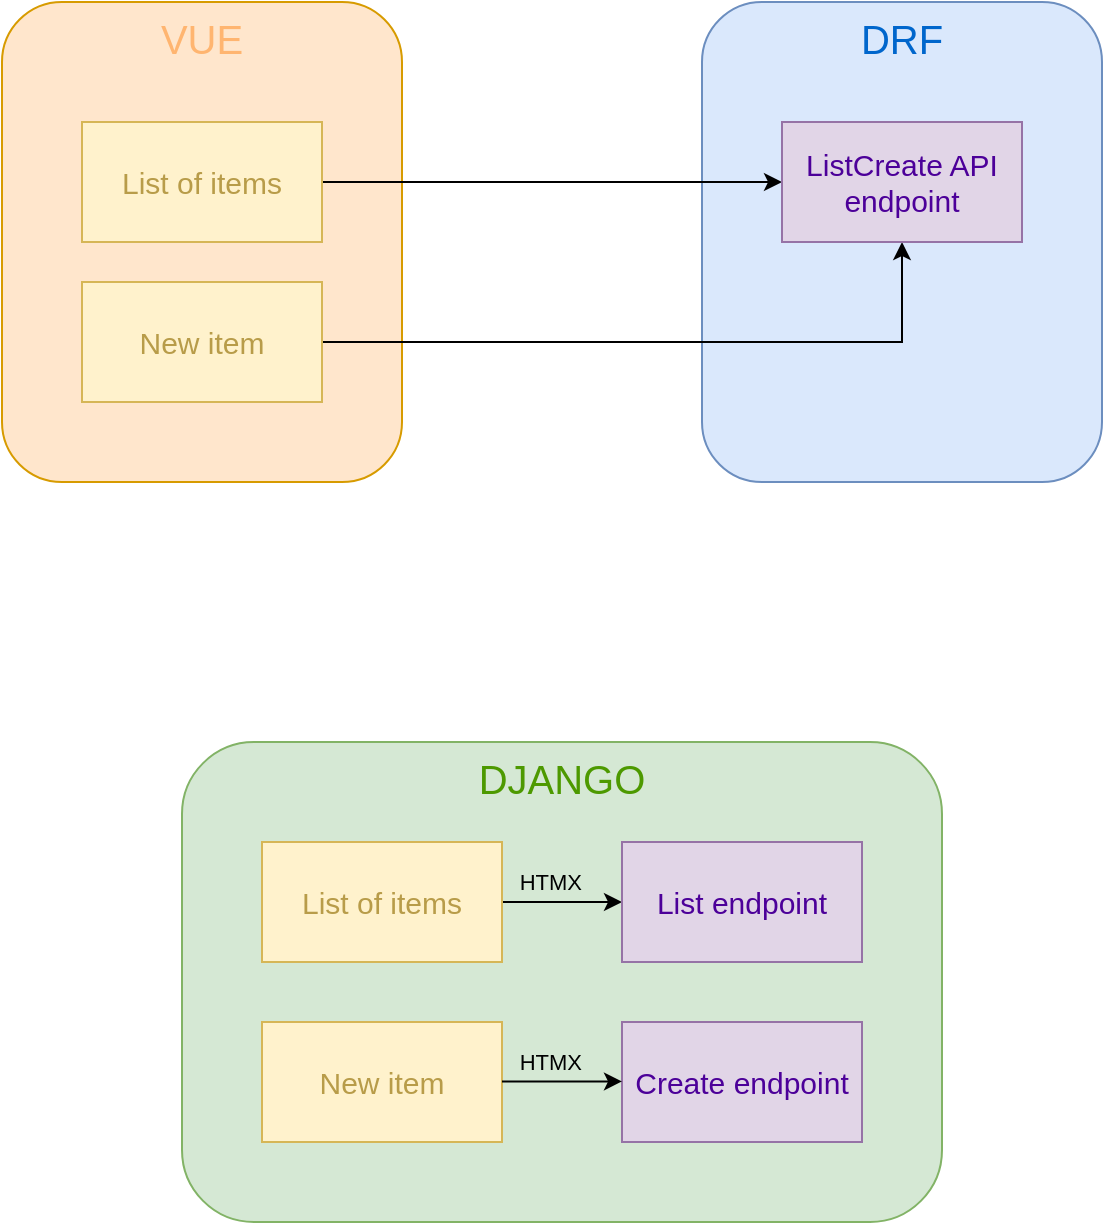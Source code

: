 <mxfile version="21.1.8" type="github">
  <diagram name="Page-1" id="eoBJK1-RsFcs7KWgZKT3">
    <mxGraphModel dx="1292" dy="739" grid="1" gridSize="10" guides="1" tooltips="1" connect="1" arrows="1" fold="1" page="1" pageScale="1" pageWidth="827" pageHeight="1169" math="0" shadow="0">
      <root>
        <mxCell id="0" />
        <mxCell id="1" parent="0" />
        <mxCell id="PKo1FXSqe1NEm25wgcsc-2" value="&lt;font style=&quot;font-size: 20px;&quot;&gt;VUE&lt;/font&gt;" style="rounded=1;whiteSpace=wrap;html=1;fillColor=#ffe6cc;strokeColor=#d79b00;fontColor=#FFB570;verticalAlign=top;" parent="1" vertex="1">
          <mxGeometry x="120" y="160" width="200" height="240" as="geometry" />
        </mxCell>
        <mxCell id="PKo1FXSqe1NEm25wgcsc-4" value="&lt;font color=&quot;#0066cc&quot; style=&quot;font-size: 20px;&quot;&gt;DRF&lt;/font&gt;" style="rounded=1;whiteSpace=wrap;html=1;fillColor=#dae8fc;strokeColor=#6c8ebf;verticalAlign=top;fontColor=#0000FF;" parent="1" vertex="1">
          <mxGeometry x="470" y="160" width="200" height="240" as="geometry" />
        </mxCell>
        <mxCell id="derArGQCk53ZntSuCS74-1" style="edgeStyle=orthogonalEdgeStyle;rounded=0;orthogonalLoop=1;jettySize=auto;html=1;entryX=0;entryY=0.5;entryDx=0;entryDy=0;" edge="1" parent="1" source="PKo1FXSqe1NEm25wgcsc-5" target="PKo1FXSqe1NEm25wgcsc-7">
          <mxGeometry relative="1" as="geometry" />
        </mxCell>
        <mxCell id="PKo1FXSqe1NEm25wgcsc-5" value="&lt;font color=&quot;#b89c49&quot; style=&quot;font-size: 15px;&quot;&gt;List of items&lt;/font&gt;" style="rounded=0;whiteSpace=wrap;html=1;fillColor=#fff2cc;strokeColor=#d6b656;" parent="1" vertex="1">
          <mxGeometry x="160" y="220" width="120" height="60" as="geometry" />
        </mxCell>
        <mxCell id="derArGQCk53ZntSuCS74-2" style="edgeStyle=orthogonalEdgeStyle;rounded=0;orthogonalLoop=1;jettySize=auto;html=1;" edge="1" parent="1" source="PKo1FXSqe1NEm25wgcsc-6" target="PKo1FXSqe1NEm25wgcsc-7">
          <mxGeometry relative="1" as="geometry" />
        </mxCell>
        <mxCell id="PKo1FXSqe1NEm25wgcsc-6" value="&lt;font color=&quot;#b89c49&quot; style=&quot;font-size: 15px;&quot;&gt;New item&lt;/font&gt;" style="rounded=0;whiteSpace=wrap;html=1;fillColor=#fff2cc;strokeColor=#d6b656;" parent="1" vertex="1">
          <mxGeometry x="160" y="300" width="120" height="60" as="geometry" />
        </mxCell>
        <mxCell id="PKo1FXSqe1NEm25wgcsc-7" value="&lt;font color=&quot;#4c0099&quot; style=&quot;font-size: 15px;&quot;&gt;ListCreate API endpoint&lt;/font&gt;" style="rounded=0;whiteSpace=wrap;html=1;fillColor=#e1d5e7;strokeColor=#9673a6;" parent="1" vertex="1">
          <mxGeometry x="510" y="220" width="120" height="60" as="geometry" />
        </mxCell>
        <mxCell id="derArGQCk53ZntSuCS74-3" value="&lt;font color=&quot;#4d9900&quot; style=&quot;font-size: 20px;&quot;&gt;DJANGO&lt;/font&gt;" style="rounded=1;whiteSpace=wrap;html=1;fillColor=#d5e8d4;strokeColor=#82b366;verticalAlign=top;" vertex="1" parent="1">
          <mxGeometry x="210" y="530" width="380" height="240" as="geometry" />
        </mxCell>
        <mxCell id="derArGQCk53ZntSuCS74-7" value="HTMX" style="edgeStyle=orthogonalEdgeStyle;rounded=0;orthogonalLoop=1;jettySize=auto;html=1;entryX=0;entryY=0.5;entryDx=0;entryDy=0;align=right;labelBackgroundColor=#;" edge="1" parent="1" source="derArGQCk53ZntSuCS74-4" target="derArGQCk53ZntSuCS74-6">
          <mxGeometry x="0.343" y="10" relative="1" as="geometry">
            <mxPoint as="offset" />
          </mxGeometry>
        </mxCell>
        <mxCell id="derArGQCk53ZntSuCS74-4" value="&lt;font color=&quot;#b89c49&quot; style=&quot;font-size: 15px;&quot;&gt;List of items&lt;/font&gt;" style="rounded=0;whiteSpace=wrap;html=1;fillColor=#fff2cc;strokeColor=#d6b656;" vertex="1" parent="1">
          <mxGeometry x="250" y="580" width="120" height="60" as="geometry" />
        </mxCell>
        <mxCell id="derArGQCk53ZntSuCS74-5" value="&lt;font color=&quot;#b89c49&quot; style=&quot;font-size: 15px;&quot;&gt;New item&lt;/font&gt;" style="rounded=0;whiteSpace=wrap;html=1;fillColor=#fff2cc;strokeColor=#d6b656;" vertex="1" parent="1">
          <mxGeometry x="250" y="670" width="120" height="60" as="geometry" />
        </mxCell>
        <mxCell id="derArGQCk53ZntSuCS74-6" value="&lt;font color=&quot;#4c0099&quot; style=&quot;font-size: 15px;&quot;&gt;List endpoint&lt;/font&gt;" style="rounded=0;whiteSpace=wrap;html=1;fillColor=#e1d5e7;strokeColor=#9673a6;" vertex="1" parent="1">
          <mxGeometry x="430" y="580" width="120" height="60" as="geometry" />
        </mxCell>
        <mxCell id="derArGQCk53ZntSuCS74-10" value="&lt;font color=&quot;#4c0099&quot; style=&quot;font-size: 15px;&quot;&gt;Create endpoint&lt;/font&gt;" style="rounded=0;whiteSpace=wrap;html=1;fillColor=#e1d5e7;strokeColor=#9673a6;" vertex="1" parent="1">
          <mxGeometry x="430" y="670" width="120" height="60" as="geometry" />
        </mxCell>
        <mxCell id="derArGQCk53ZntSuCS74-14" value="HTMX" style="edgeStyle=orthogonalEdgeStyle;rounded=0;orthogonalLoop=1;jettySize=auto;html=1;entryX=0;entryY=0.5;entryDx=0;entryDy=0;align=right;labelBackgroundColor=#;" edge="1" parent="1">
          <mxGeometry x="0.343" y="10" relative="1" as="geometry">
            <mxPoint x="370" y="699.72" as="sourcePoint" />
            <mxPoint x="430" y="699.72" as="targetPoint" />
            <mxPoint as="offset" />
          </mxGeometry>
        </mxCell>
      </root>
    </mxGraphModel>
  </diagram>
</mxfile>
